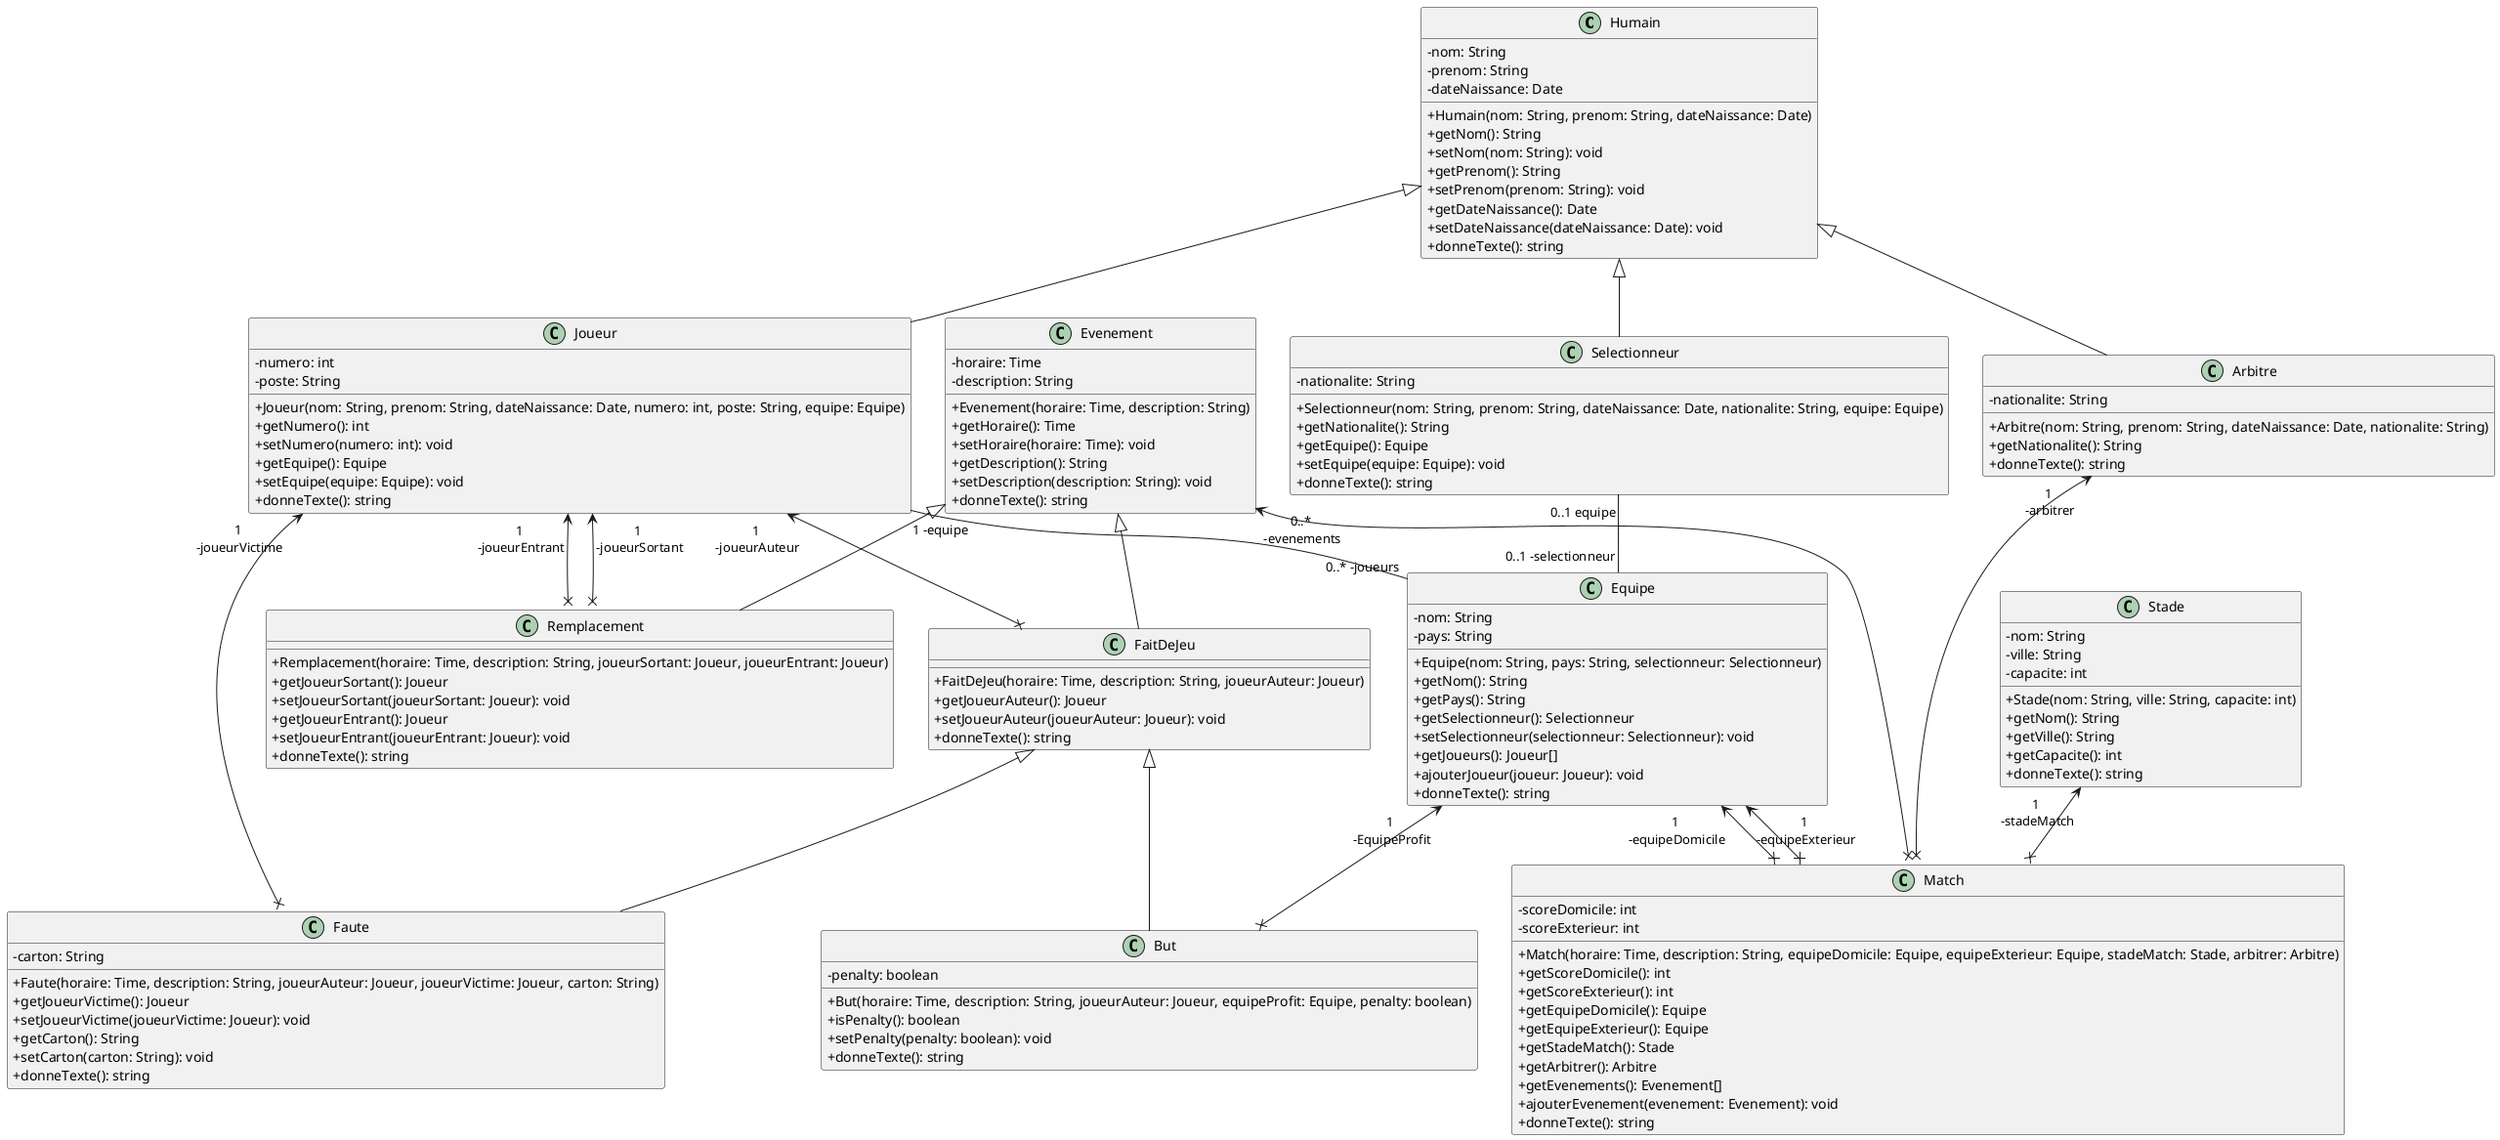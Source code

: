 @startuml
skinparam classAttributeIconSize 0
class Humain {
 -nom: String
    -prenom: String
    -dateNaissance: Date
    +Humain(nom: String, prenom: String, dateNaissance: Date)
    +getNom(): String
    +setNom(nom: String): void
    +getPrenom(): String
    +setPrenom(prenom: String): void
    +getDateNaissance(): Date
    +setDateNaissance(dateNaissance: Date): void
    +donneTexte(): string
}
Humain <|-- Arbitre
class Arbitre{
    -nationalite: String

    +Arbitre(nom: String, prenom: String, dateNaissance: Date, nationalite: String)
    +getNationalite(): String
    +donneTexte(): string
}

class Stade{
    -nom: String
    -ville: String
    -capacite: int
    +Stade(nom: String, ville: String, capacite: int)
    +getNom(): String
    +getVille(): String
    +getCapacite(): int
    +donneTexte(): string
}
Humain <|-- Joueur
class Joueur{
    -numero: int
    -poste: String
    +Joueur(nom: String, prenom: String, dateNaissance: Date, numero: int, poste: String, equipe: Equipe)
    +getNumero(): int
    +setNumero(numero: int): void
    +getEquipe(): Equipe
    +setEquipe(equipe: Equipe): void
    +donneTexte(): string
}

Humain <|-- Selectionneur
class Selectionneur{
    -nationalite: String
    +Selectionneur(nom: String, prenom: String, dateNaissance: Date, nationalite: String, equipe: Equipe)
    +getNationalite(): String
    +getEquipe(): Equipe
    +setEquipe(equipe: Equipe): void
    +donneTexte(): string
}

class Equipe{
    -nom: String
    -pays: String
    +Equipe(nom: String, pays: String, selectionneur: Selectionneur)
    +getNom(): String
    +getPays(): String
    +getSelectionneur(): Selectionneur
    +setSelectionneur(selectionneur: Selectionneur): void
    +getJoueurs(): Joueur[]
    +ajouterJoueur(joueur: Joueur): void
    +donneTexte(): string
}

Joueur "1 -equipe" -- "0..* -joueurs" Equipe
Selectionneur "0..1 equipe" -- "0..1 -selectionneur" Equipe

class Evenement{
    -horaire: Time
    -description: String
    +Evenement(horaire: Time, description: String)
    +getHoraire(): Time
    +setHoraire(horaire: Time): void
    +getDescription(): String
    +setDescription(description: String): void
    +donneTexte(): string
}

Joueur "1 \n-joueurEntrant" <--x  Remplacement
Joueur "1 \n-joueurSortant" <--x  Remplacement
Evenement <|-- Remplacement
class Remplacement{

    +Remplacement(horaire: Time, description: String, joueurSortant: Joueur, joueurEntrant: Joueur)
    +getJoueurSortant(): Joueur
    +setJoueurSortant(joueurSortant: Joueur): void
    +getJoueurEntrant(): Joueur
    +setJoueurEntrant(joueurEntrant: Joueur): void
    +donneTexte(): string
}

Evenement <|-- FaitDeJeu
Joueur "1 \n-joueurAuteur" <--x  FaitDeJeu
class FaitDeJeu{
    +FaitDeJeu(horaire: Time, description: String, joueurAuteur: Joueur)
    +getJoueurAuteur(): Joueur
    +setJoueurAuteur(joueurAuteur: Joueur): void
    +donneTexte(): string
}

 FaitDeJeu <|-- Faute
Joueur "1 \n-joueurVictime" <--x  Faute
class Faute{
    -carton: String
    +Faute(horaire: Time, description: String, joueurAuteur: Joueur, joueurVictime: Joueur, carton: String)
    +getJoueurVictime(): Joueur
    +setJoueurVictime(joueurVictime: Joueur): void
    +getCarton(): String
    +setCarton(carton: String): void
    +donneTexte(): string
}

FaitDeJeu <|--  But
Equipe "1 \n-EquipeProfit" <--x  But
class But{
    -penalty: boolean
    +But(horaire: Time, description: String, joueurAuteur: Joueur, equipeProfit: Equipe, penalty: boolean)
    +isPenalty(): boolean
    +setPenalty(penalty: boolean): void
    +donneTexte(): string
}

Equipe "1 \n-equipeDomicile" <--x  Match
Equipe "1 \n-equipeExterieur" <--x  Match
Stade "1 \n-stadeMatch" <--x  Match
Arbitre "1 \n-arbitrer" <--x  Match
Evenement "0..* \n-evenements" <--x  Match

class Match{
    -scoreDomicile: int
    -scoreExterieur: int
    +Match(horaire: Time, description: String, equipeDomicile: Equipe, equipeExterieur: Equipe, stadeMatch: Stade, arbitrer: Arbitre)
    +getScoreDomicile(): int
    +getScoreExterieur(): int
    +getEquipeDomicile(): Equipe
    +getEquipeExterieur(): Equipe
    +getStadeMatch(): Stade
    +getArbitrer(): Arbitre
    +getEvenements(): Evenement[]
    +ajouterEvenement(evenement: Evenement): void
    +donneTexte(): string
}
@enduml